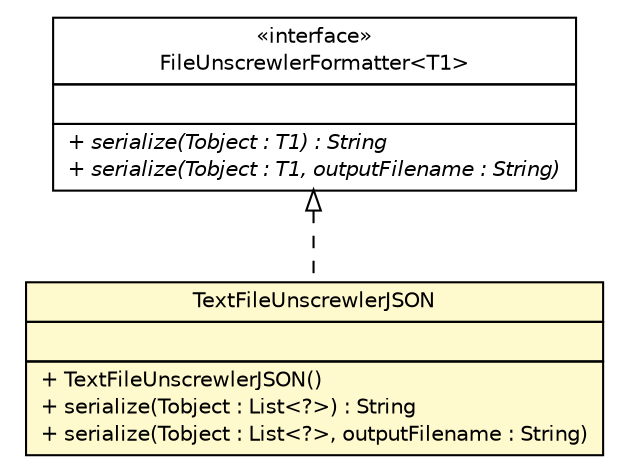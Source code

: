 #!/usr/local/bin/dot
#
# Class diagram 
# Generated by UMLGraph version R5_6-24-gf6e263 (http://www.umlgraph.org/)
#

digraph G {
	edge [fontname="Helvetica",fontsize=10,labelfontname="Helvetica",labelfontsize=10];
	node [fontname="Helvetica",fontsize=10,shape=plaintext];
	nodesep=0.25;
	ranksep=0.5;
	// org.apache.clusterbr.proc.imp.format.TextFileUnscrewlerJSON
	c381 [label=<<table title="org.apache.clusterbr.proc.imp.format.TextFileUnscrewlerJSON" border="0" cellborder="1" cellspacing="0" cellpadding="2" port="p" bgcolor="lemonChiffon" href="./TextFileUnscrewlerJSON.html">
		<tr><td><table border="0" cellspacing="0" cellpadding="1">
<tr><td align="center" balign="center"> TextFileUnscrewlerJSON </td></tr>
		</table></td></tr>
		<tr><td><table border="0" cellspacing="0" cellpadding="1">
<tr><td align="left" balign="left">  </td></tr>
		</table></td></tr>
		<tr><td><table border="0" cellspacing="0" cellpadding="1">
<tr><td align="left" balign="left"> + TextFileUnscrewlerJSON() </td></tr>
<tr><td align="left" balign="left"> + serialize(Tobject : List&lt;?&gt;) : String </td></tr>
<tr><td align="left" balign="left"> + serialize(Tobject : List&lt;?&gt;, outputFilename : String) </td></tr>
		</table></td></tr>
		</table>>, URL="./TextFileUnscrewlerJSON.html", fontname="Helvetica", fontcolor="black", fontsize=10.0];
	// org.apache.clusterbr.proc.contract.FileUnscrewlerFormatter<T1>
	c383 [label=<<table title="org.apache.clusterbr.proc.contract.FileUnscrewlerFormatter" border="0" cellborder="1" cellspacing="0" cellpadding="2" port="p" href="../../contract/FileUnscrewlerFormatter.html">
		<tr><td><table border="0" cellspacing="0" cellpadding="1">
<tr><td align="center" balign="center"> &#171;interface&#187; </td></tr>
<tr><td align="center" balign="center"> FileUnscrewlerFormatter&lt;T1&gt; </td></tr>
		</table></td></tr>
		<tr><td><table border="0" cellspacing="0" cellpadding="1">
<tr><td align="left" balign="left">  </td></tr>
		</table></td></tr>
		<tr><td><table border="0" cellspacing="0" cellpadding="1">
<tr><td align="left" balign="left"><font face="Helvetica-Oblique" point-size="10.0"> + serialize(Tobject : T1) : String </font></td></tr>
<tr><td align="left" balign="left"><font face="Helvetica-Oblique" point-size="10.0"> + serialize(Tobject : T1, outputFilename : String) </font></td></tr>
		</table></td></tr>
		</table>>, URL="../../contract/FileUnscrewlerFormatter.html", fontname="Helvetica", fontcolor="black", fontsize=10.0];
	//org.apache.clusterbr.proc.imp.format.TextFileUnscrewlerJSON implements org.apache.clusterbr.proc.contract.FileUnscrewlerFormatter<T1>
	c383:p -> c381:p [dir=back,arrowtail=empty,style=dashed];
}

